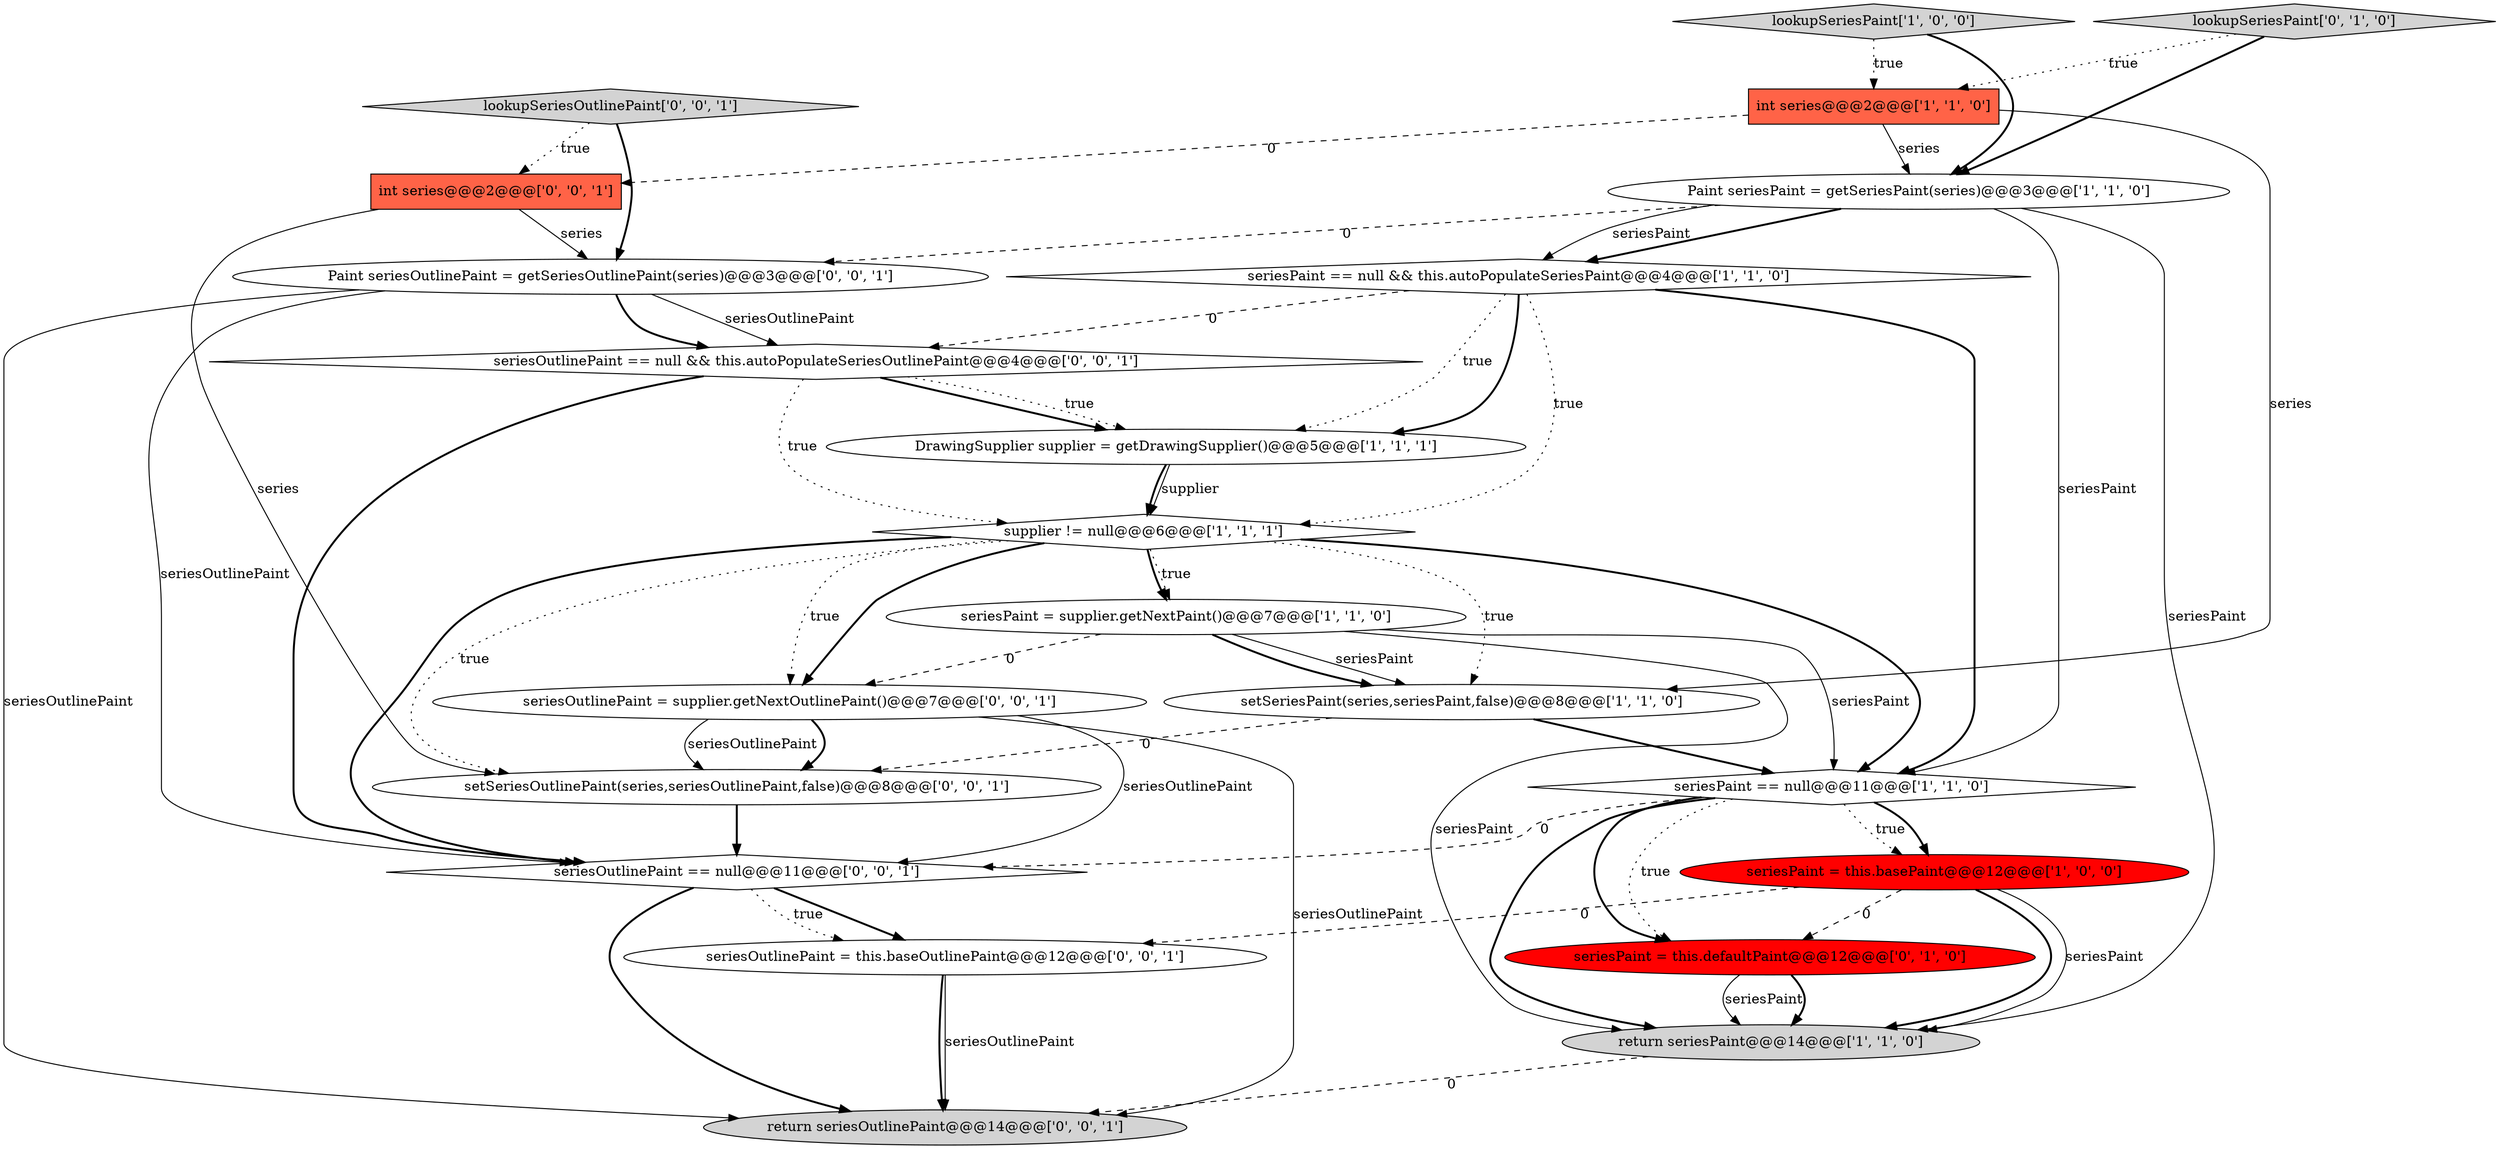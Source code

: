 digraph {
13 [style = filled, label = "seriesOutlinePaint = this.baseOutlinePaint@@@12@@@['0', '0', '1']", fillcolor = white, shape = ellipse image = "AAA0AAABBB3BBB"];
14 [style = filled, label = "seriesOutlinePaint == null && this.autoPopulateSeriesOutlinePaint@@@4@@@['0', '0', '1']", fillcolor = white, shape = diamond image = "AAA0AAABBB3BBB"];
17 [style = filled, label = "int series@@@2@@@['0', '0', '1']", fillcolor = tomato, shape = box image = "AAA0AAABBB3BBB"];
5 [style = filled, label = "int series@@@2@@@['1', '1', '0']", fillcolor = tomato, shape = box image = "AAA0AAABBB1BBB"];
12 [style = filled, label = "seriesPaint = this.defaultPaint@@@12@@@['0', '1', '0']", fillcolor = red, shape = ellipse image = "AAA1AAABBB2BBB"];
9 [style = filled, label = "DrawingSupplier supplier = getDrawingSupplier()@@@5@@@['1', '1', '1']", fillcolor = white, shape = ellipse image = "AAA0AAABBB1BBB"];
1 [style = filled, label = "Paint seriesPaint = getSeriesPaint(series)@@@3@@@['1', '1', '0']", fillcolor = white, shape = ellipse image = "AAA0AAABBB1BBB"];
2 [style = filled, label = "lookupSeriesPaint['1', '0', '0']", fillcolor = lightgray, shape = diamond image = "AAA0AAABBB1BBB"];
21 [style = filled, label = "return seriesOutlinePaint@@@14@@@['0', '0', '1']", fillcolor = lightgray, shape = ellipse image = "AAA0AAABBB3BBB"];
18 [style = filled, label = "Paint seriesOutlinePaint = getSeriesOutlinePaint(series)@@@3@@@['0', '0', '1']", fillcolor = white, shape = ellipse image = "AAA0AAABBB3BBB"];
19 [style = filled, label = "seriesOutlinePaint = supplier.getNextOutlinePaint()@@@7@@@['0', '0', '1']", fillcolor = white, shape = ellipse image = "AAA0AAABBB3BBB"];
3 [style = filled, label = "supplier != null@@@6@@@['1', '1', '1']", fillcolor = white, shape = diamond image = "AAA0AAABBB1BBB"];
8 [style = filled, label = "return seriesPaint@@@14@@@['1', '1', '0']", fillcolor = lightgray, shape = ellipse image = "AAA0AAABBB1BBB"];
4 [style = filled, label = "seriesPaint == null@@@11@@@['1', '1', '0']", fillcolor = white, shape = diamond image = "AAA0AAABBB1BBB"];
7 [style = filled, label = "seriesPaint = this.basePaint@@@12@@@['1', '0', '0']", fillcolor = red, shape = ellipse image = "AAA1AAABBB1BBB"];
11 [style = filled, label = "lookupSeriesPaint['0', '1', '0']", fillcolor = lightgray, shape = diamond image = "AAA0AAABBB2BBB"];
0 [style = filled, label = "seriesPaint == null && this.autoPopulateSeriesPaint@@@4@@@['1', '1', '0']", fillcolor = white, shape = diamond image = "AAA0AAABBB1BBB"];
15 [style = filled, label = "setSeriesOutlinePaint(series,seriesOutlinePaint,false)@@@8@@@['0', '0', '1']", fillcolor = white, shape = ellipse image = "AAA0AAABBB3BBB"];
10 [style = filled, label = "setSeriesPaint(series,seriesPaint,false)@@@8@@@['1', '1', '0']", fillcolor = white, shape = ellipse image = "AAA0AAABBB1BBB"];
16 [style = filled, label = "lookupSeriesOutlinePaint['0', '0', '1']", fillcolor = lightgray, shape = diamond image = "AAA0AAABBB3BBB"];
20 [style = filled, label = "seriesOutlinePaint == null@@@11@@@['0', '0', '1']", fillcolor = white, shape = diamond image = "AAA0AAABBB3BBB"];
6 [style = filled, label = "seriesPaint = supplier.getNextPaint()@@@7@@@['1', '1', '0']", fillcolor = white, shape = ellipse image = "AAA0AAABBB1BBB"];
10->15 [style = dashed, label="0"];
0->9 [style = bold, label=""];
16->18 [style = bold, label=""];
18->20 [style = solid, label="seriesOutlinePaint"];
1->8 [style = solid, label="seriesPaint"];
20->13 [style = bold, label=""];
1->4 [style = solid, label="seriesPaint"];
11->1 [style = bold, label=""];
17->15 [style = solid, label="series"];
2->1 [style = bold, label=""];
16->17 [style = dotted, label="true"];
3->10 [style = dotted, label="true"];
13->21 [style = solid, label="seriesOutlinePaint"];
4->7 [style = dotted, label="true"];
3->6 [style = bold, label=""];
19->21 [style = solid, label="seriesOutlinePaint"];
11->5 [style = dotted, label="true"];
1->18 [style = dashed, label="0"];
1->0 [style = bold, label=""];
8->21 [style = dashed, label="0"];
3->6 [style = dotted, label="true"];
1->0 [style = solid, label="seriesPaint"];
7->8 [style = bold, label=""];
3->4 [style = bold, label=""];
7->8 [style = solid, label="seriesPaint"];
4->7 [style = bold, label=""];
20->21 [style = bold, label=""];
6->10 [style = solid, label="seriesPaint"];
0->14 [style = dashed, label="0"];
17->18 [style = solid, label="series"];
3->20 [style = bold, label=""];
3->19 [style = dotted, label="true"];
5->17 [style = dashed, label="0"];
9->3 [style = solid, label="supplier"];
12->8 [style = solid, label="seriesPaint"];
3->19 [style = bold, label=""];
0->4 [style = bold, label=""];
4->20 [style = dashed, label="0"];
12->8 [style = bold, label=""];
15->20 [style = bold, label=""];
6->10 [style = bold, label=""];
5->1 [style = solid, label="series"];
3->15 [style = dotted, label="true"];
6->19 [style = dashed, label="0"];
7->13 [style = dashed, label="0"];
10->4 [style = bold, label=""];
14->3 [style = dotted, label="true"];
4->12 [style = bold, label=""];
9->3 [style = bold, label=""];
18->21 [style = solid, label="seriesOutlinePaint"];
4->8 [style = bold, label=""];
14->9 [style = bold, label=""];
6->4 [style = solid, label="seriesPaint"];
20->13 [style = dotted, label="true"];
7->12 [style = dashed, label="0"];
0->3 [style = dotted, label="true"];
14->9 [style = dotted, label="true"];
19->15 [style = bold, label=""];
2->5 [style = dotted, label="true"];
4->12 [style = dotted, label="true"];
13->21 [style = bold, label=""];
0->9 [style = dotted, label="true"];
18->14 [style = bold, label=""];
6->8 [style = solid, label="seriesPaint"];
19->20 [style = solid, label="seriesOutlinePaint"];
14->20 [style = bold, label=""];
19->15 [style = solid, label="seriesOutlinePaint"];
18->14 [style = solid, label="seriesOutlinePaint"];
5->10 [style = solid, label="series"];
}

